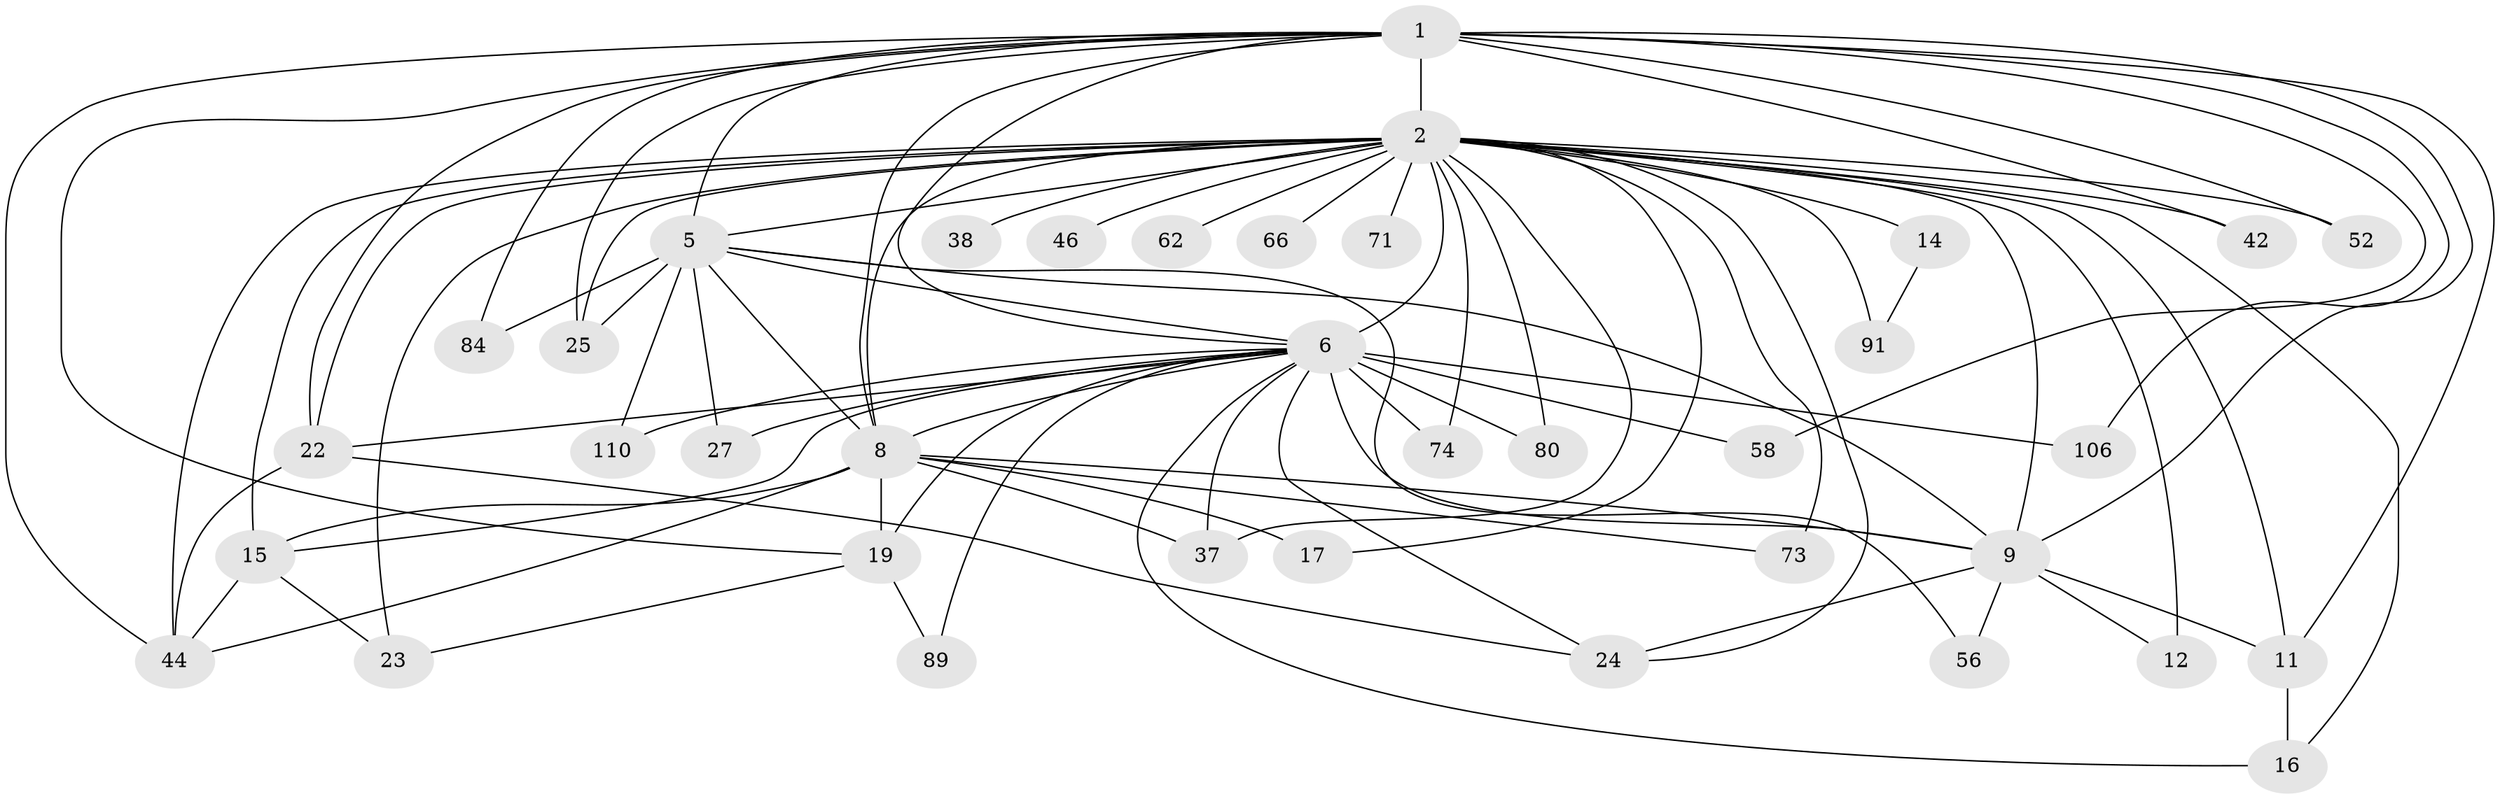 // original degree distribution, {26: 0.008064516129032258, 33: 0.008064516129032258, 19: 0.008064516129032258, 22: 0.008064516129032258, 18: 0.016129032258064516, 32: 0.008064516129032258, 20: 0.008064516129032258, 16: 0.008064516129032258, 25: 0.008064516129032258, 4: 0.10483870967741936, 3: 0.23387096774193547, 7: 0.024193548387096774, 2: 0.5080645161290323, 5: 0.04032258064516129, 6: 0.008064516129032258}
// Generated by graph-tools (version 1.1) at 2025/17/03/04/25 18:17:50]
// undirected, 37 vertices, 84 edges
graph export_dot {
graph [start="1"]
  node [color=gray90,style=filled];
  1;
  2 [super="+81+20+100+72+36+3+13+4+83+43+82+47+41+59+31+29"];
  5;
  6 [super="+26+78"];
  8;
  9;
  11 [super="+49"];
  12;
  14 [super="+35"];
  15 [super="+87+93+75+21"];
  16 [super="+61"];
  17;
  19 [super="+114+86+34"];
  22 [super="+40+33"];
  23;
  24 [super="+48+64"];
  25;
  27;
  37;
  38;
  42 [super="+60"];
  44 [super="+45"];
  46;
  52 [super="+57"];
  56;
  58;
  62;
  66;
  71;
  73;
  74;
  80 [super="+111"];
  84;
  89;
  91;
  106;
  110 [super="+115"];
  1 -- 2 [weight=9];
  1 -- 5;
  1 -- 6 [weight=2];
  1 -- 8;
  1 -- 9;
  1 -- 11;
  1 -- 22 [weight=2];
  1 -- 25;
  1 -- 42;
  1 -- 52;
  1 -- 58;
  1 -- 84;
  1 -- 106;
  1 -- 19 [weight=2];
  1 -- 44;
  2 -- 5 [weight=9];
  2 -- 6 [weight=17];
  2 -- 8 [weight=9];
  2 -- 9 [weight=8];
  2 -- 17;
  2 -- 24;
  2 -- 38 [weight=2];
  2 -- 46 [weight=2];
  2 -- 42 [weight=3];
  2 -- 22 [weight=6];
  2 -- 52 [weight=3];
  2 -- 25;
  2 -- 66 [weight=2];
  2 -- 74;
  2 -- 14 [weight=3];
  2 -- 15 [weight=4];
  2 -- 23 [weight=3];
  2 -- 91;
  2 -- 37;
  2 -- 44;
  2 -- 62 [weight=2];
  2 -- 12 [weight=2];
  2 -- 71;
  2 -- 73 [weight=2];
  2 -- 11;
  2 -- 16;
  2 -- 80 [weight=2];
  5 -- 6;
  5 -- 8;
  5 -- 9;
  5 -- 25;
  5 -- 27;
  5 -- 56;
  5 -- 84;
  5 -- 110;
  6 -- 8;
  6 -- 9;
  6 -- 15 [weight=2];
  6 -- 16;
  6 -- 19;
  6 -- 24;
  6 -- 27;
  6 -- 37;
  6 -- 58;
  6 -- 74;
  6 -- 80;
  6 -- 106;
  6 -- 110 [weight=2];
  6 -- 89;
  6 -- 22;
  8 -- 9;
  8 -- 17;
  8 -- 19 [weight=2];
  8 -- 37;
  8 -- 44;
  8 -- 73;
  8 -- 15;
  9 -- 12;
  9 -- 56;
  9 -- 24;
  9 -- 11;
  11 -- 16;
  14 -- 91;
  15 -- 23;
  15 -- 44;
  19 -- 89;
  19 -- 23;
  22 -- 44;
  22 -- 24;
}
